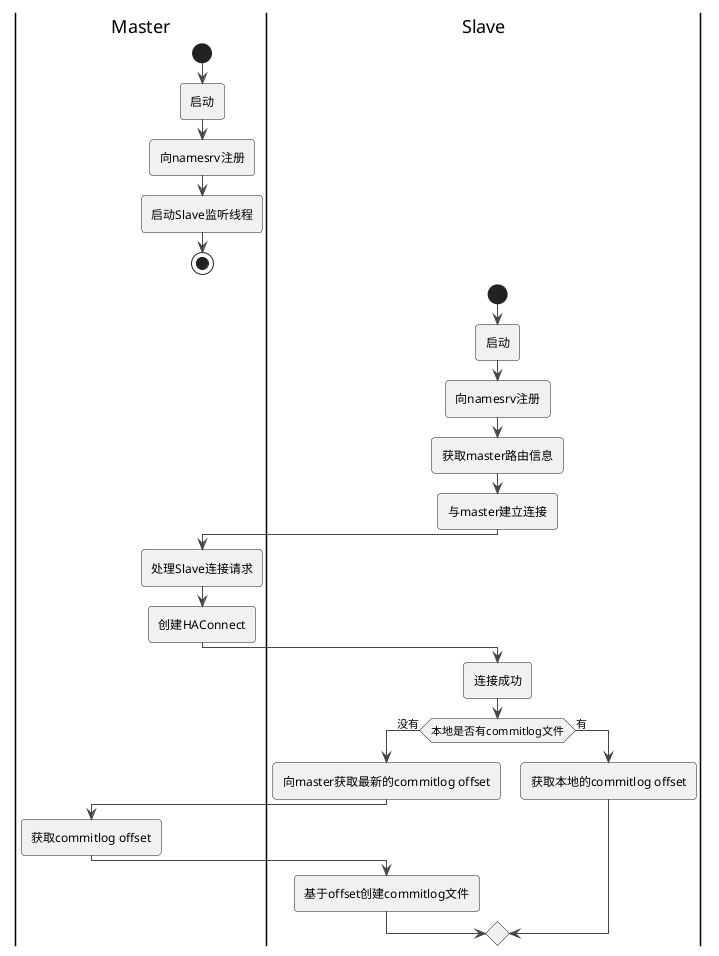 @startuml
!theme vibrant

|Master|
start
:启动;
:向namesrv注册;
:启动Slave监听线程;
stop

|Slave|
start
:启动;
:向namesrv注册;
:获取master路由信息;
:与master建立连接;
|Master|
:处理Slave连接请求;
:创建HAConnect;
|Slave|
:连接成功;
if (本地是否有commitlog文件) then (没有)
    :向master获取最新的commitlog offset;
    |Master|
    :获取commitlog offset;
    |Slave|
    :基于offset创建commitlog文件;
else (有)
    :获取本地的commitlog offset;
endif
@enduml